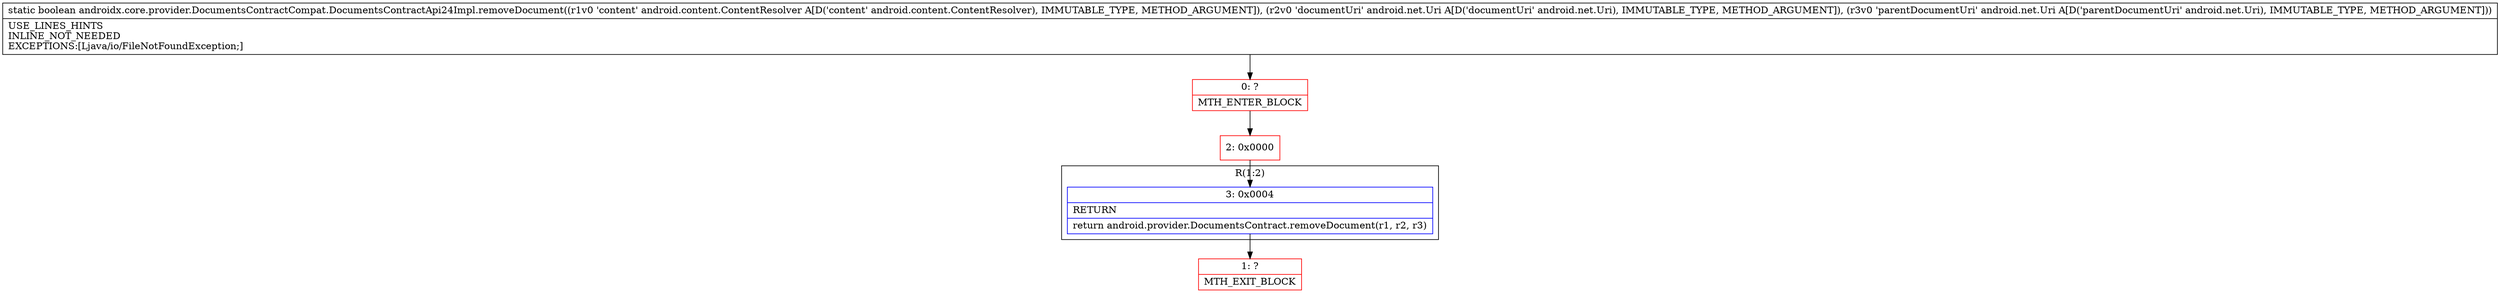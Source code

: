 digraph "CFG forandroidx.core.provider.DocumentsContractCompat.DocumentsContractApi24Impl.removeDocument(Landroid\/content\/ContentResolver;Landroid\/net\/Uri;Landroid\/net\/Uri;)Z" {
subgraph cluster_Region_1500163900 {
label = "R(1:2)";
node [shape=record,color=blue];
Node_3 [shape=record,label="{3\:\ 0x0004|RETURN\l|return android.provider.DocumentsContract.removeDocument(r1, r2, r3)\l}"];
}
Node_0 [shape=record,color=red,label="{0\:\ ?|MTH_ENTER_BLOCK\l}"];
Node_2 [shape=record,color=red,label="{2\:\ 0x0000}"];
Node_1 [shape=record,color=red,label="{1\:\ ?|MTH_EXIT_BLOCK\l}"];
MethodNode[shape=record,label="{static boolean androidx.core.provider.DocumentsContractCompat.DocumentsContractApi24Impl.removeDocument((r1v0 'content' android.content.ContentResolver A[D('content' android.content.ContentResolver), IMMUTABLE_TYPE, METHOD_ARGUMENT]), (r2v0 'documentUri' android.net.Uri A[D('documentUri' android.net.Uri), IMMUTABLE_TYPE, METHOD_ARGUMENT]), (r3v0 'parentDocumentUri' android.net.Uri A[D('parentDocumentUri' android.net.Uri), IMMUTABLE_TYPE, METHOD_ARGUMENT]))  | USE_LINES_HINTS\lINLINE_NOT_NEEDED\lEXCEPTIONS:[Ljava\/io\/FileNotFoundException;]\l}"];
MethodNode -> Node_0;Node_3 -> Node_1;
Node_0 -> Node_2;
Node_2 -> Node_3;
}

